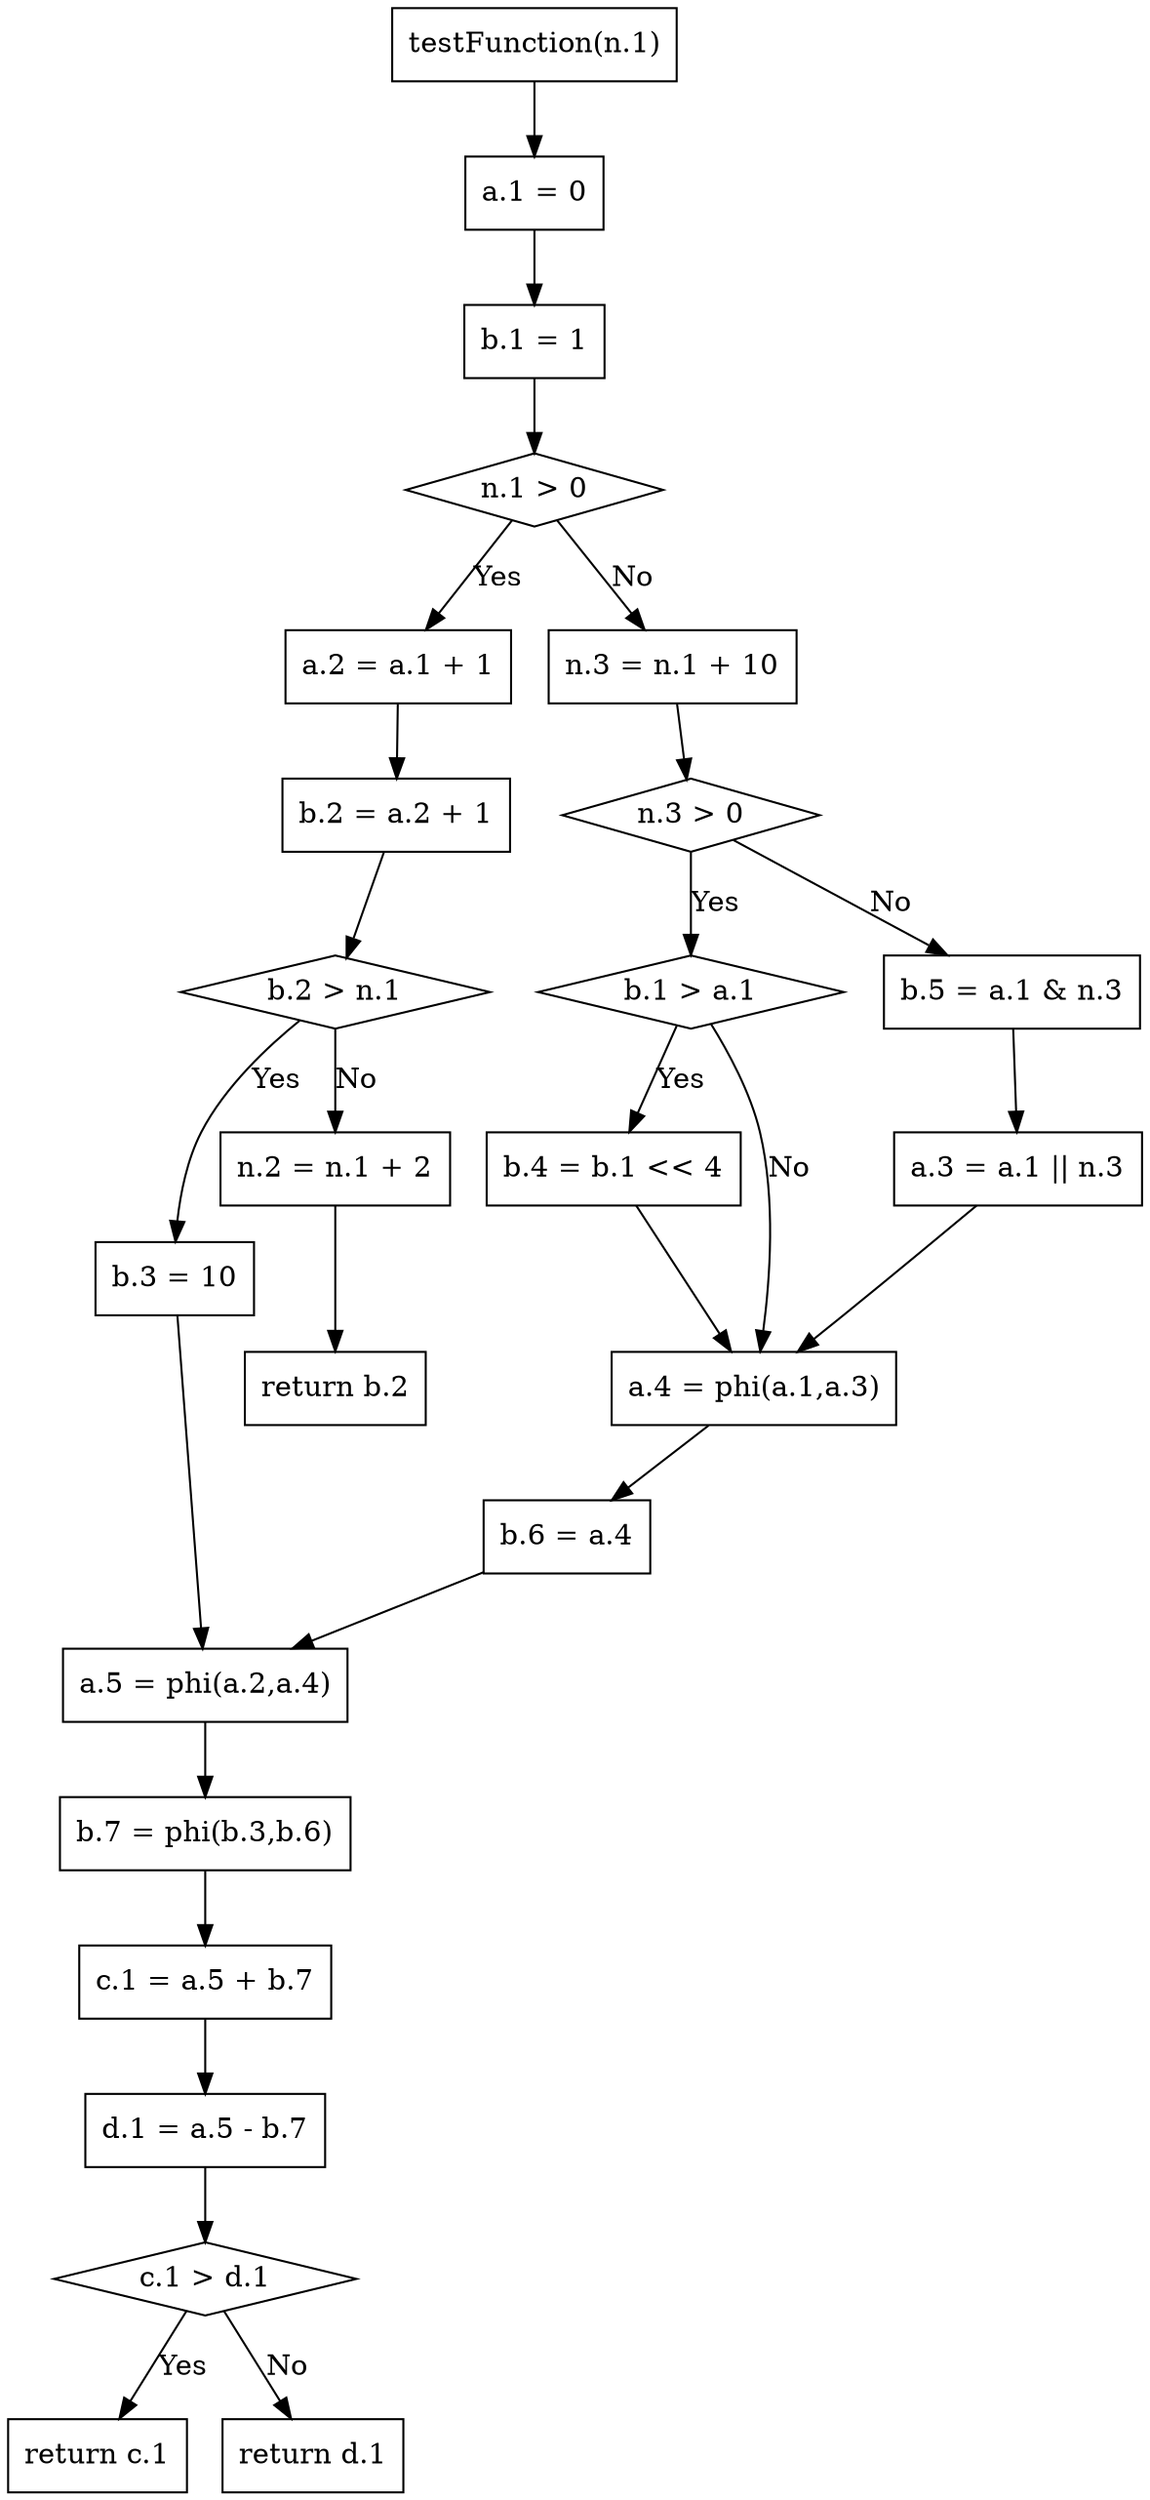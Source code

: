 digraph "gr" {
"1" ["label"="testFunction(n.1)","shape"="box"]
"2" ["label"="a.1 = 0","shape"="box"]
"3" ["label"="b.1 = 1","shape"="box"]
"4" ["label"="n.1 > 0","shape"="diamond"]
"5" ["label"="a.2 = a.1 + 1","shape"="box"]
"6" ["label"="b.2 = a.2 + 1","shape"="box"]
"7" ["label"="b.2 > n.1","shape"="diamond"]
"8" ["label"="b.3 = 10","shape"="box"]
"9" ["label"="n.2 = n.1 + 2","shape"="box"]
"10" ["label"="return b.2","shape"="box"]
"11" ["label"="n.3 = n.1 + 10","shape"="box"]
"12" ["label"="n.3 > 0","shape"="diamond"]
"13" ["label"="b.1 > a.1","shape"="diamond"]
"14" ["label"="b.4 = b.1 << 4","shape"="box"]
"15" ["label"="b.5 = a.1 & n.3","shape"="box"]
"16" ["label"="a.3 = a.1 || n.3","shape"="box"]
"17" ["label"="a.4 = phi(a.1,a.3)","shape"="box"]
"18" ["label"="b.6 = a.4","shape"="box"]
"19" ["label"="a.5 = phi(a.2,a.4)","shape"="box"]
"20" ["label"="b.7 = phi(b.3,b.6)","shape"="box"]
"21" ["label"="c.1 = a.5 + b.7","shape"="box"]
"22" ["label"="d.1 = a.5 - b.7","shape"="box"]
"23" ["label"="c.1 > d.1","shape"="diamond"]
"24" ["label"="return c.1","shape"="box"]
"25" ["label"="return d.1","shape"="box"]
"1" -> "2" ["label"=""]
"2" -> "3" ["label"=""]
"3" -> "4" ["label"=""]
"4" -> "5" ["label"="Yes"]
"5" -> "6" ["label"=""]
"6" -> "7" ["label"=""]
"7" -> "8" ["label"="Yes"]
"7" -> "9" ["label"="No"]
"9" -> "10" ["label"=""]
"4" -> "11" ["label"="No"]
"11" -> "12" ["label"=""]
"12" -> "13" ["label"="Yes"]
"13" -> "14" ["label"="Yes"]
"14" -> "17" ["label"=""]
"13" -> "17" ["label"="No"]
"12" -> "15" ["label"="No"]
"15" -> "16" ["label"=""]
"16" -> "17" ["label"=""]
"17" -> "18" ["label"=""]
"8" -> "19" ["label"=""]
"18" -> "19" ["label"=""]
"19" -> "20" ["label"=""]
"20" -> "21" ["label"=""]
"21" -> "22" ["label"=""]
"22" -> "23" ["label"=""]
"23" -> "24" ["label"="Yes"]
"23" -> "25" ["label"="No"]
}